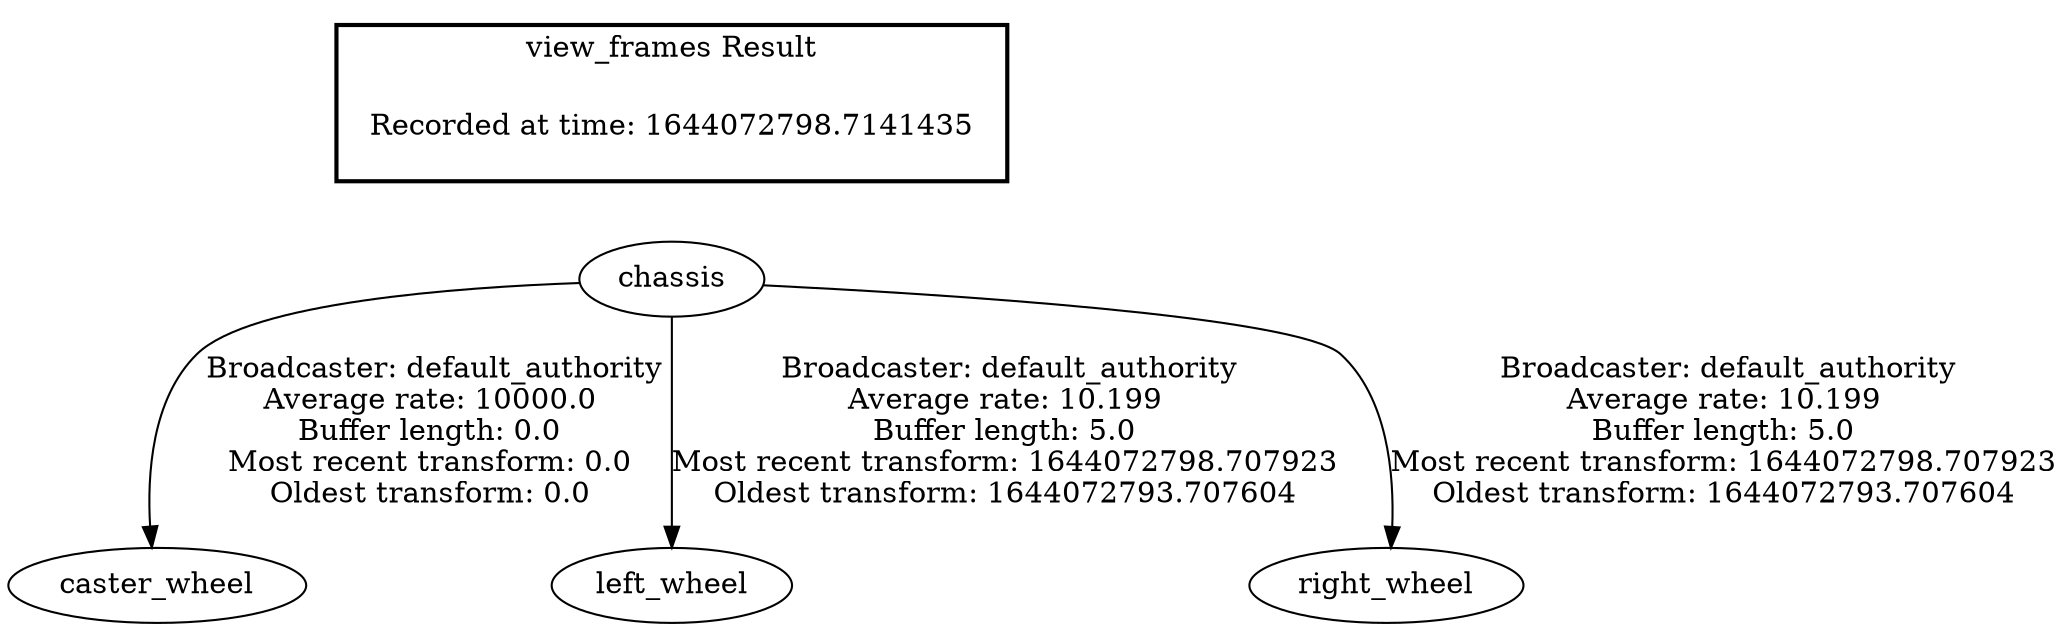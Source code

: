 digraph G {
"chassis" -> "caster_wheel"[label=" Broadcaster: default_authority\nAverage rate: 10000.0\nBuffer length: 0.0\nMost recent transform: 0.0\nOldest transform: 0.0\n"];
"chassis" -> "left_wheel"[label=" Broadcaster: default_authority\nAverage rate: 10.199\nBuffer length: 5.0\nMost recent transform: 1644072798.707923\nOldest transform: 1644072793.707604\n"];
"chassis" -> "right_wheel"[label=" Broadcaster: default_authority\nAverage rate: 10.199\nBuffer length: 5.0\nMost recent transform: 1644072798.707923\nOldest transform: 1644072793.707604\n"];
edge [style=invis];
 subgraph cluster_legend { style=bold; color=black; label ="view_frames Result";
"Recorded at time: 1644072798.7141435"[ shape=plaintext ] ;
}->"chassis";
}